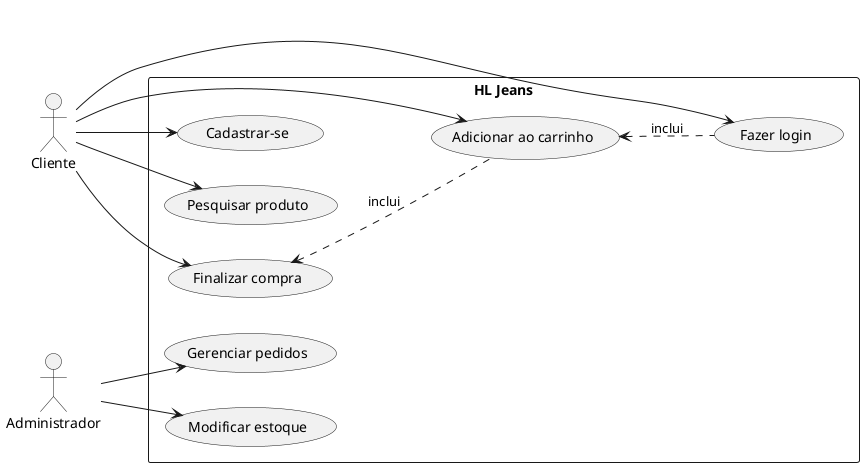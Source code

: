@startuml Sistema
left to right direction
skinparam packageStyle rectangle
actor "Cliente" as Cliente
actor "Administrador" as Admin

rectangle "HL Jeans" {
    (Cadastrar-se) as Cadastrar
    (Fazer login) as Login
    (Pesquisar produto) as Pesquisa
    (Adicionar ao carrinho) as Carrinho
    (Finalizar compra) as Compra
    (Modificar estoque) as Modificar
    (Gerenciar pedidos) as Pedidos
}

Cliente --> Cadastrar
Cliente --> Login
Cliente --> Pesquisa
Cliente --> Carrinho
Cliente --> Compra

Admin --> Modificar
Admin --> Pedidos

Compra <.. Carrinho : "inclui"
Carrinho <.. Login : "inclui"

@enduml
